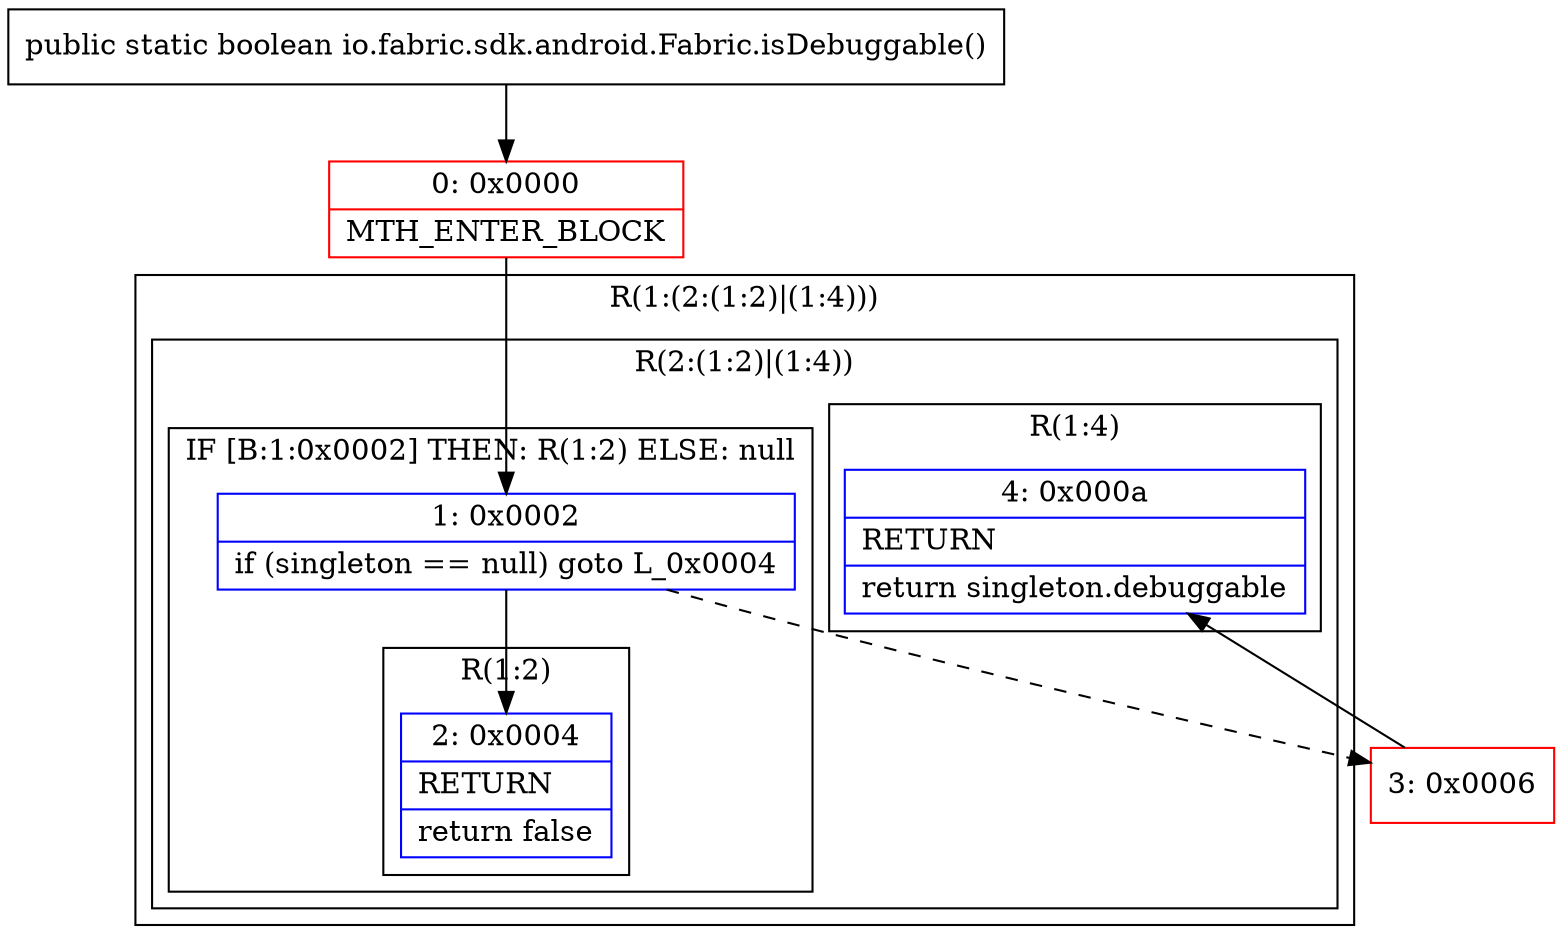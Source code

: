 digraph "CFG forio.fabric.sdk.android.Fabric.isDebuggable()Z" {
subgraph cluster_Region_47976654 {
label = "R(1:(2:(1:2)|(1:4)))";
node [shape=record,color=blue];
subgraph cluster_Region_1590449509 {
label = "R(2:(1:2)|(1:4))";
node [shape=record,color=blue];
subgraph cluster_IfRegion_508712733 {
label = "IF [B:1:0x0002] THEN: R(1:2) ELSE: null";
node [shape=record,color=blue];
Node_1 [shape=record,label="{1\:\ 0x0002|if (singleton == null) goto L_0x0004\l}"];
subgraph cluster_Region_1300590621 {
label = "R(1:2)";
node [shape=record,color=blue];
Node_2 [shape=record,label="{2\:\ 0x0004|RETURN\l|return false\l}"];
}
}
subgraph cluster_Region_800932611 {
label = "R(1:4)";
node [shape=record,color=blue];
Node_4 [shape=record,label="{4\:\ 0x000a|RETURN\l|return singleton.debuggable\l}"];
}
}
}
Node_0 [shape=record,color=red,label="{0\:\ 0x0000|MTH_ENTER_BLOCK\l}"];
Node_3 [shape=record,color=red,label="{3\:\ 0x0006}"];
MethodNode[shape=record,label="{public static boolean io.fabric.sdk.android.Fabric.isDebuggable() }"];
MethodNode -> Node_0;
Node_1 -> Node_2;
Node_1 -> Node_3[style=dashed];
Node_0 -> Node_1;
Node_3 -> Node_4;
}

